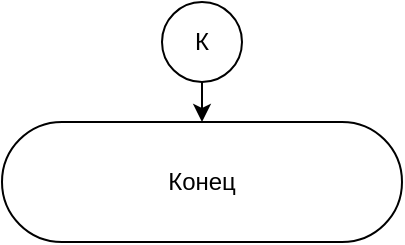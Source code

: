 <mxfile version="15.9.1" type="device"><diagram id="_OW1hl83ogsDl49oZOJP" name="Page-1"><mxGraphModel dx="1184" dy="1921" grid="1" gridSize="10" guides="1" tooltips="1" connect="1" arrows="1" fold="1" page="1" pageScale="1" pageWidth="827" pageHeight="1169" math="0" shadow="0"><root><mxCell id="0"/><mxCell id="1" parent="0"/><mxCell id="-i4VYrJxWsVrGD7LmLnb-1" value="Конец" style="rounded=1;whiteSpace=wrap;html=1;arcSize=50;" vertex="1" parent="1"><mxGeometry x="40" y="-1060" width="200" height="60" as="geometry"/></mxCell><mxCell id="-i4VYrJxWsVrGD7LmLnb-2" style="edgeStyle=orthogonalEdgeStyle;rounded=0;orthogonalLoop=1;jettySize=auto;html=1;exitX=0.5;exitY=1;exitDx=0;exitDy=0;entryX=0.5;entryY=0;entryDx=0;entryDy=0;fontColor=#000000;" edge="1" parent="1" source="-i4VYrJxWsVrGD7LmLnb-3" target="-i4VYrJxWsVrGD7LmLnb-1"><mxGeometry relative="1" as="geometry"/></mxCell><mxCell id="-i4VYrJxWsVrGD7LmLnb-3" value="К" style="ellipse;whiteSpace=wrap;html=1;aspect=fixed;" vertex="1" parent="1"><mxGeometry x="120" y="-1120" width="40" height="40" as="geometry"/></mxCell></root></mxGraphModel></diagram></mxfile>